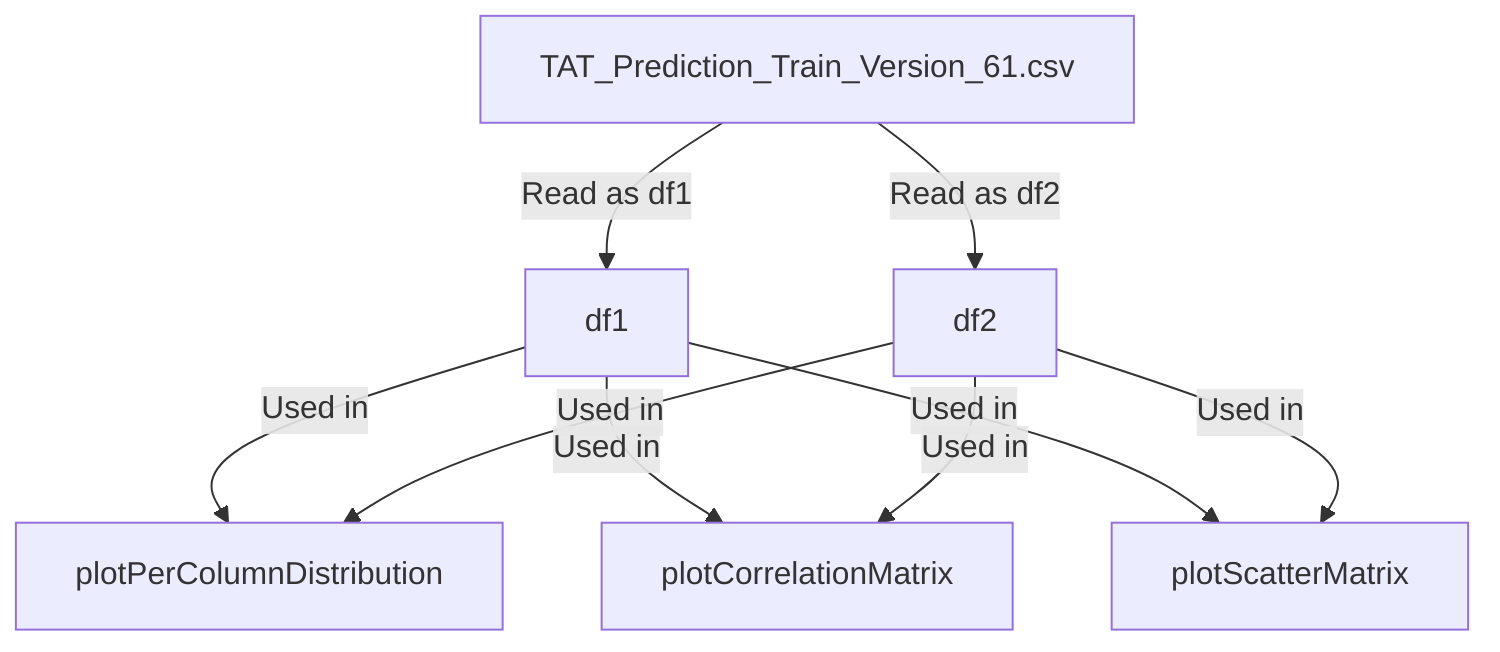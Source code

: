 flowchart TD
    %% Dataset nodes
    A[TAT_Prediction_Test_Version_61.csv] --> |Read as df1| B[df1]
    A[TAT_Prediction_Train_Version_61.csv] --> |Read as df2| C[df2]

    %% Processing nodes
    B --> |Used in| D[plotPerColumnDistribution]
    C --> |Used in| D
    B --> |Used in| E[plotCorrelationMatrix]
    C --> |Used in| E
    B --> |Used in| F[plotScatterMatrix]
    C --> |Used in| F